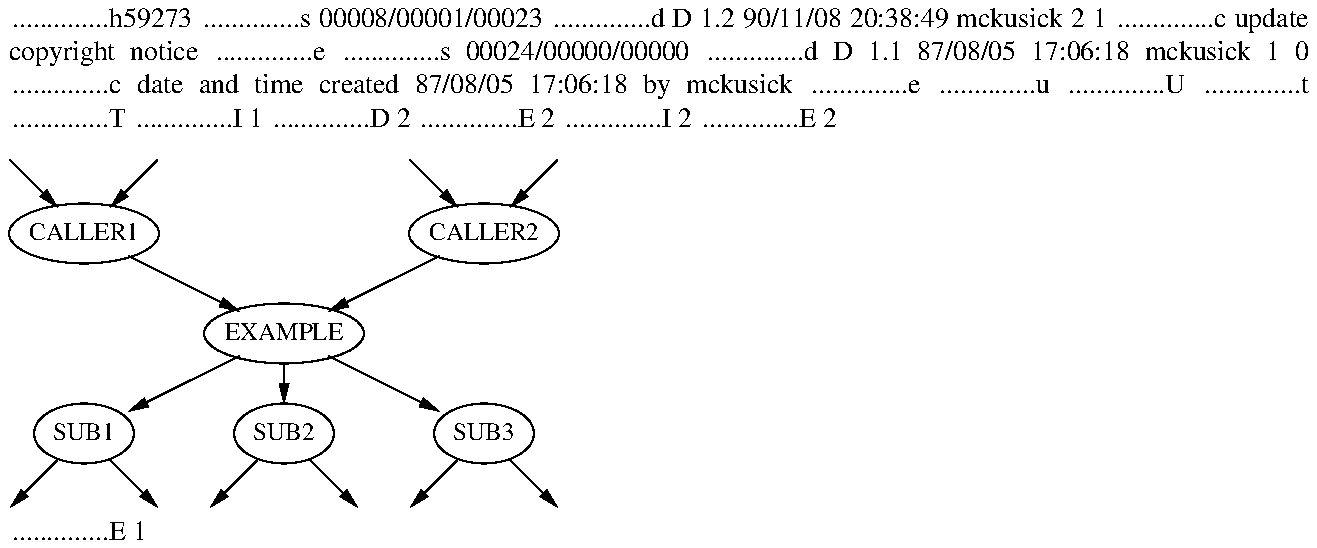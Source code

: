 h59273
s 00008/00001/00023
d D 1.2 90/11/08 20:38:49 mckusick 2 1
c update copyright notice
e
s 00024/00000/00000
d D 1.1 87/08/05 17:06:18 mckusick 1 0
c date and time created 87/08/05 17:06:18 by mckusick
e
u
U
t
T
I 1
D 2
.\"	%W%	(Copyright 1987 M. K. McKusick)	%E%
E 2
I 2
.\" Copyright (c) 1987 M. K. McKusick
.\" Copyright (c) 1987 The Regents of the University of California.
.\" All rights reserved.
.\"
.\" %sccs.include.redist.man%
.\"
.\"	%W% (Berkeley) %G%
.\"
E 2
.PS
ellipse ht .3i wid .75i "\s-1CALLER1\s+1"
ellipse ht .3i wid .75i "\s-1CALLER2\s+1" at 1st ellipse + (2i,0i)
ellipse ht .3i wid .8i "\s-1EXAMPLE\s+1" at 1st ellipse + (1i,-.5i)
ellipse ht .3i wid .5i "\s-1SUB1\s+1" at 1st ellipse - (0i,1i)
ellipse ht .3i wid .5i "\s-1SUB2\s+1" at 3rd ellipse - (0i,.5i)
ellipse ht .3i wid .5i "\s-1SUB3\s+1" at 2nd ellipse - (0i,1i)
line <- from 1st ellipse up .5i left .5i chop .1875i
line <- from 1st ellipse up .5i right .5i chop .1875i
line <- from 2nd ellipse up .5i left .5i chop .1875i
line <- from 2nd ellipse up .5i right .5i chop .1875i
arrow from 1st ellipse to 3rd ellipse chop
arrow from 2nd ellipse to 3rd ellipse chop
arrow from 3rd ellipse to 4th ellipse chop
arrow from 3rd ellipse to 5th ellipse chop .15i chop .15i
arrow from 3rd ellipse to 6th ellipse chop
arrow from 4th ellipse down .5i left .5i chop .1875i
arrow from 4th ellipse down .5i right .5i chop .1875i
arrow from 5th ellipse down .5i left .5i chop .1875i
arrow from 5th ellipse down .5i right .5i chop .1875i
arrow from 6th ellipse down .5i left .5i chop .1875i
arrow from 6th ellipse down .5i right .5i chop .1875i
.PE
E 1
